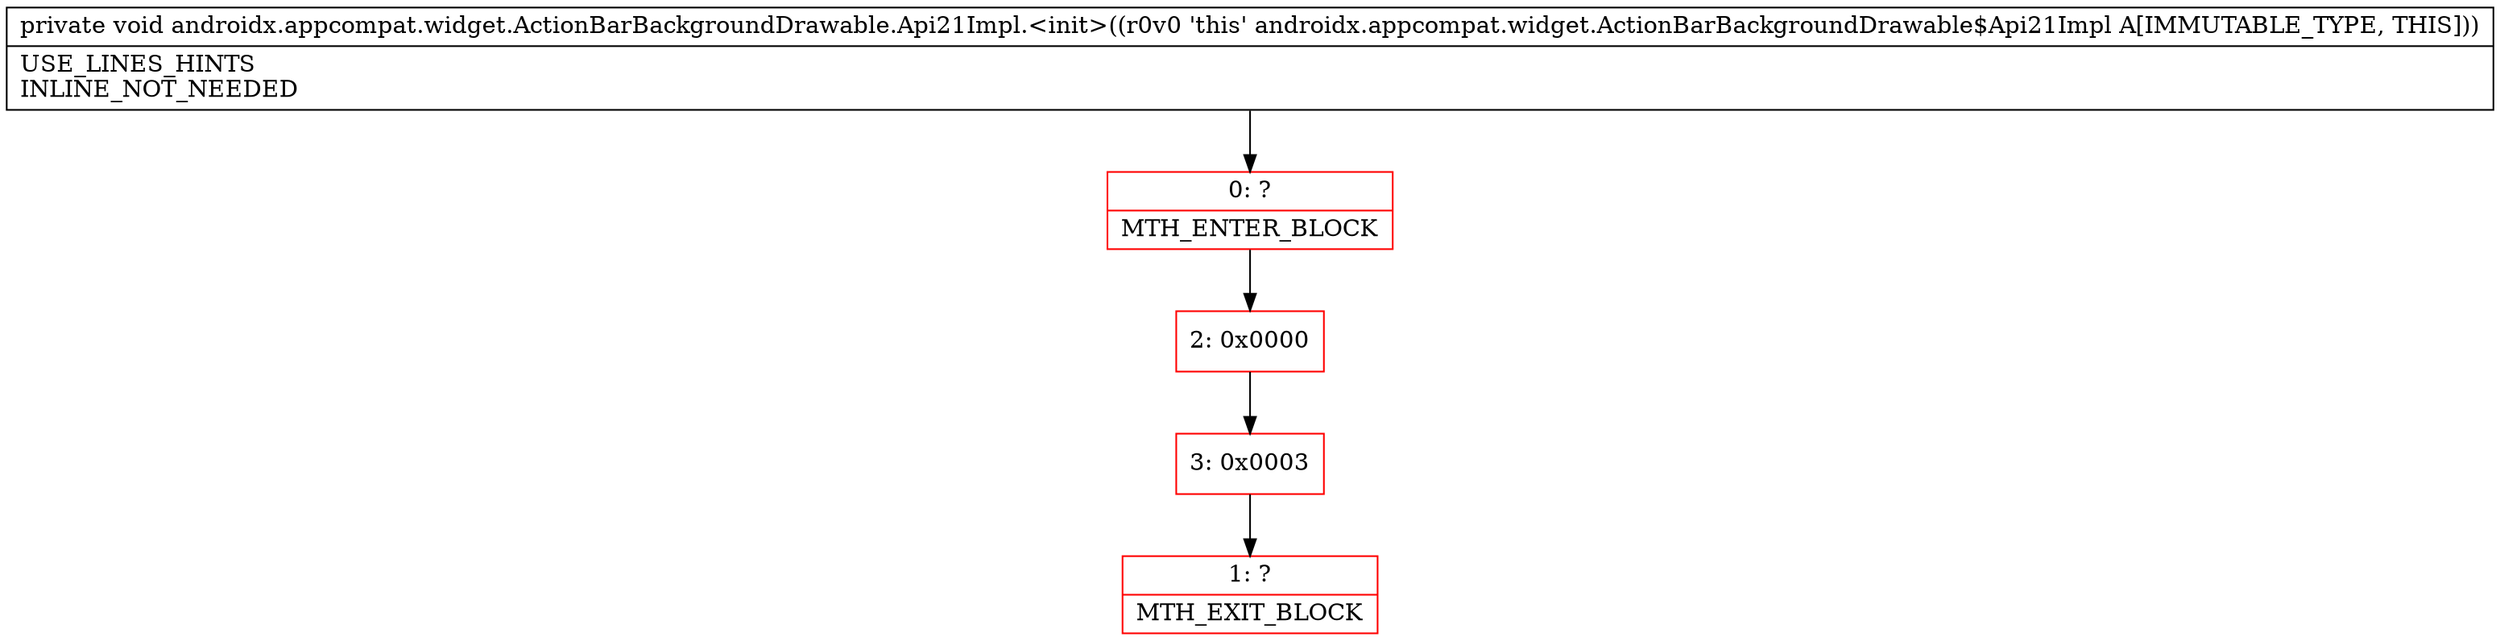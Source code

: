 digraph "CFG forandroidx.appcompat.widget.ActionBarBackgroundDrawable.Api21Impl.\<init\>()V" {
subgraph cluster_Region_1099850507 {
label = "R(0)";
node [shape=record,color=blue];
}
Node_0 [shape=record,color=red,label="{0\:\ ?|MTH_ENTER_BLOCK\l}"];
Node_2 [shape=record,color=red,label="{2\:\ 0x0000}"];
Node_3 [shape=record,color=red,label="{3\:\ 0x0003}"];
Node_1 [shape=record,color=red,label="{1\:\ ?|MTH_EXIT_BLOCK\l}"];
MethodNode[shape=record,label="{private void androidx.appcompat.widget.ActionBarBackgroundDrawable.Api21Impl.\<init\>((r0v0 'this' androidx.appcompat.widget.ActionBarBackgroundDrawable$Api21Impl A[IMMUTABLE_TYPE, THIS]))  | USE_LINES_HINTS\lINLINE_NOT_NEEDED\l}"];
MethodNode -> Node_0;Node_0 -> Node_2;
Node_2 -> Node_3;
Node_3 -> Node_1;
}

